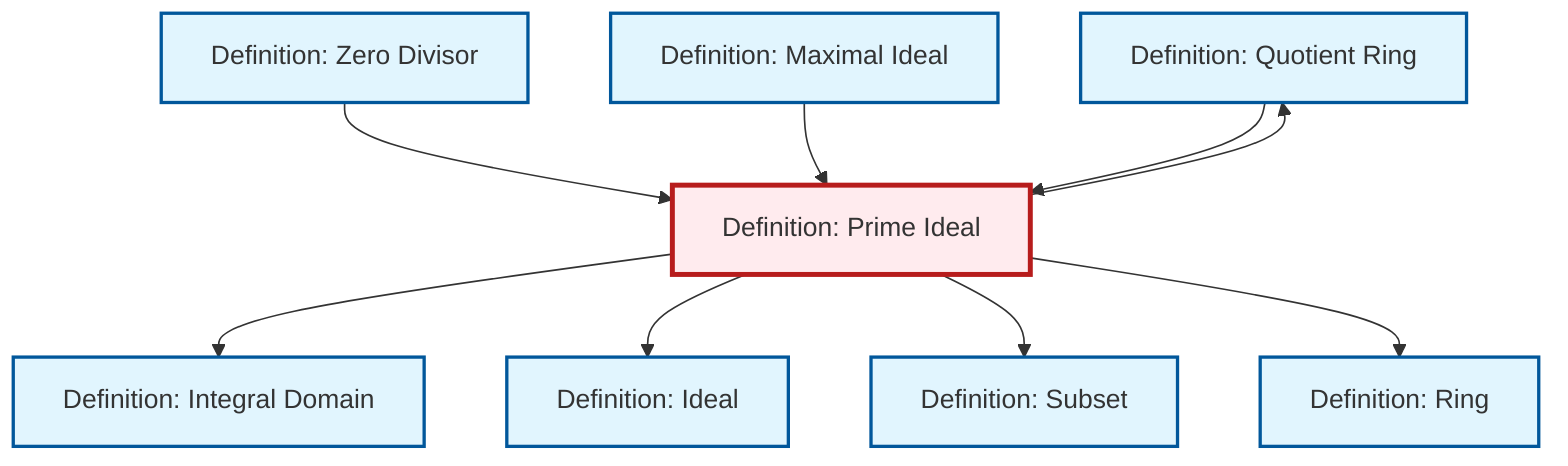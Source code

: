 graph TD
    classDef definition fill:#e1f5fe,stroke:#01579b,stroke-width:2px
    classDef theorem fill:#f3e5f5,stroke:#4a148c,stroke-width:2px
    classDef axiom fill:#fff3e0,stroke:#e65100,stroke-width:2px
    classDef example fill:#e8f5e9,stroke:#1b5e20,stroke-width:2px
    classDef current fill:#ffebee,stroke:#b71c1c,stroke-width:3px
    def-integral-domain["Definition: Integral Domain"]:::definition
    def-quotient-ring["Definition: Quotient Ring"]:::definition
    def-zero-divisor["Definition: Zero Divisor"]:::definition
    def-ideal["Definition: Ideal"]:::definition
    def-ring["Definition: Ring"]:::definition
    def-subset["Definition: Subset"]:::definition
    def-prime-ideal["Definition: Prime Ideal"]:::definition
    def-maximal-ideal["Definition: Maximal Ideal"]:::definition
    def-prime-ideal --> def-integral-domain
    def-zero-divisor --> def-prime-ideal
    def-prime-ideal --> def-ideal
    def-maximal-ideal --> def-prime-ideal
    def-prime-ideal --> def-quotient-ring
    def-prime-ideal --> def-subset
    def-prime-ideal --> def-ring
    def-quotient-ring --> def-prime-ideal
    class def-prime-ideal current